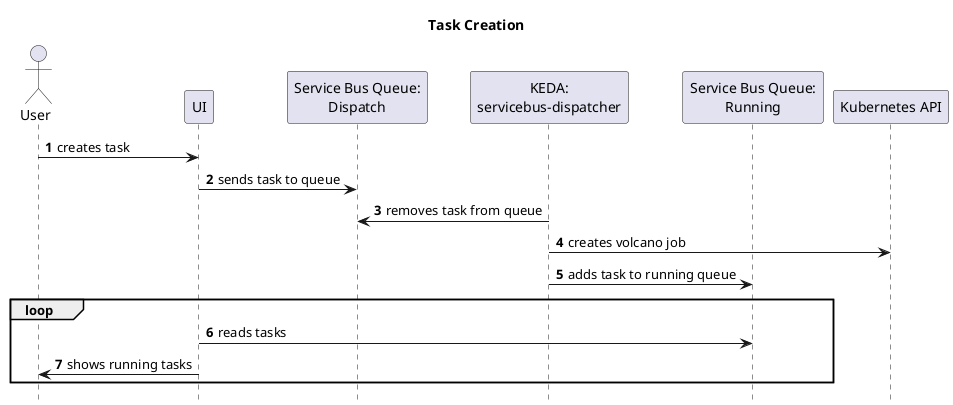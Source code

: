 @startuml
title Task Creation

actor User
participant "UI" as UI
participant "Service Bus Queue:\nDispatch" as SB_Dispatch
participant "KEDA:\nservicebus-dispatcher" as KEDA_Dispatcher

participant "Service Bus Queue:\nRunning" as SB_Running

participant "Kubernetes API" as K8S_API

autonumber
hide footbox

User -> UI: creates task
UI -> SB_Dispatch: sends task to queue
KEDA_Dispatcher -> SB_Dispatch: removes task from queue

KEDA_Dispatcher -> K8S_API: creates volcano job
KEDA_Dispatcher -> SB_Running: adds task to running queue

loop
UI -> SB_Running: reads tasks
UI -> User: shows running tasks
end
@enduml

